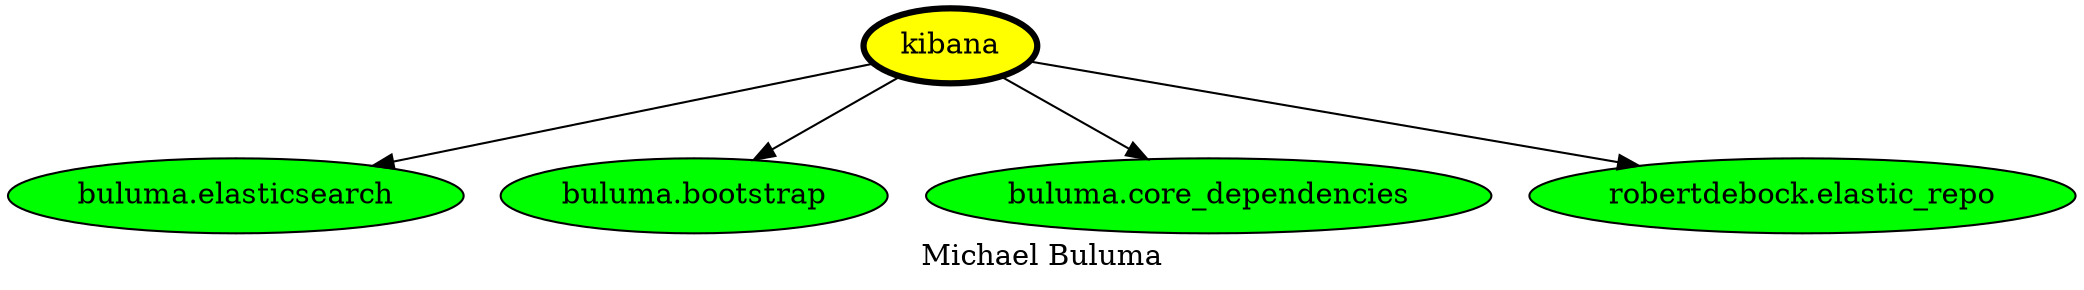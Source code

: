 digraph PhiloDilemma {
  label = "Michael Buluma" ;
  overlap=false
  {
    "kibana" [fillcolor=yellow style=filled penwidth=3]
    "buluma.elasticsearch" [fillcolor=green style=filled]
    "buluma.bootstrap" [fillcolor=green style=filled]
    "buluma.core_dependencies" [fillcolor=green style=filled]
    "robertdebock.elastic_repo" [fillcolor=green style=filled]
  }
  "kibana" -> "buluma.elasticsearch"
  "kibana" -> "buluma.bootstrap"
  "kibana" -> "buluma.core_dependencies"
  "kibana" -> "robertdebock.elastic_repo"
}
